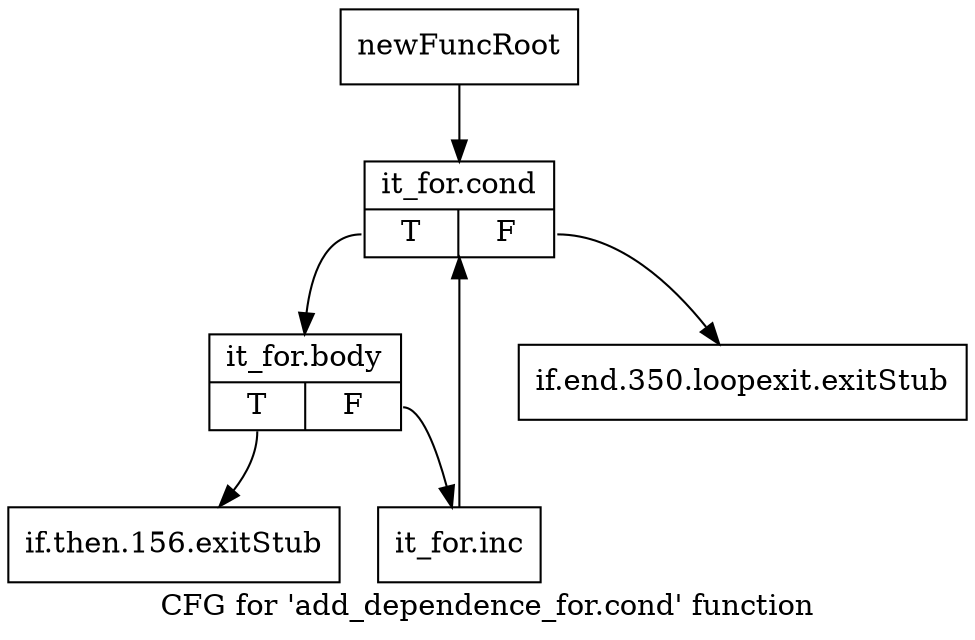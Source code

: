 digraph "CFG for 'add_dependence_for.cond' function" {
	label="CFG for 'add_dependence_for.cond' function";

	Node0xc149320 [shape=record,label="{newFuncRoot}"];
	Node0xc149320 -> Node0xc149410;
	Node0xc149370 [shape=record,label="{if.end.350.loopexit.exitStub}"];
	Node0xc1493c0 [shape=record,label="{if.then.156.exitStub}"];
	Node0xc149410 [shape=record,label="{it_for.cond|{<s0>T|<s1>F}}"];
	Node0xc149410:s0 -> Node0xc149460;
	Node0xc149410:s1 -> Node0xc149370;
	Node0xc149460 [shape=record,label="{it_for.body|{<s0>T|<s1>F}}"];
	Node0xc149460:s0 -> Node0xc1493c0;
	Node0xc149460:s1 -> Node0xc1494b0;
	Node0xc1494b0 [shape=record,label="{it_for.inc}"];
	Node0xc1494b0 -> Node0xc149410;
}

